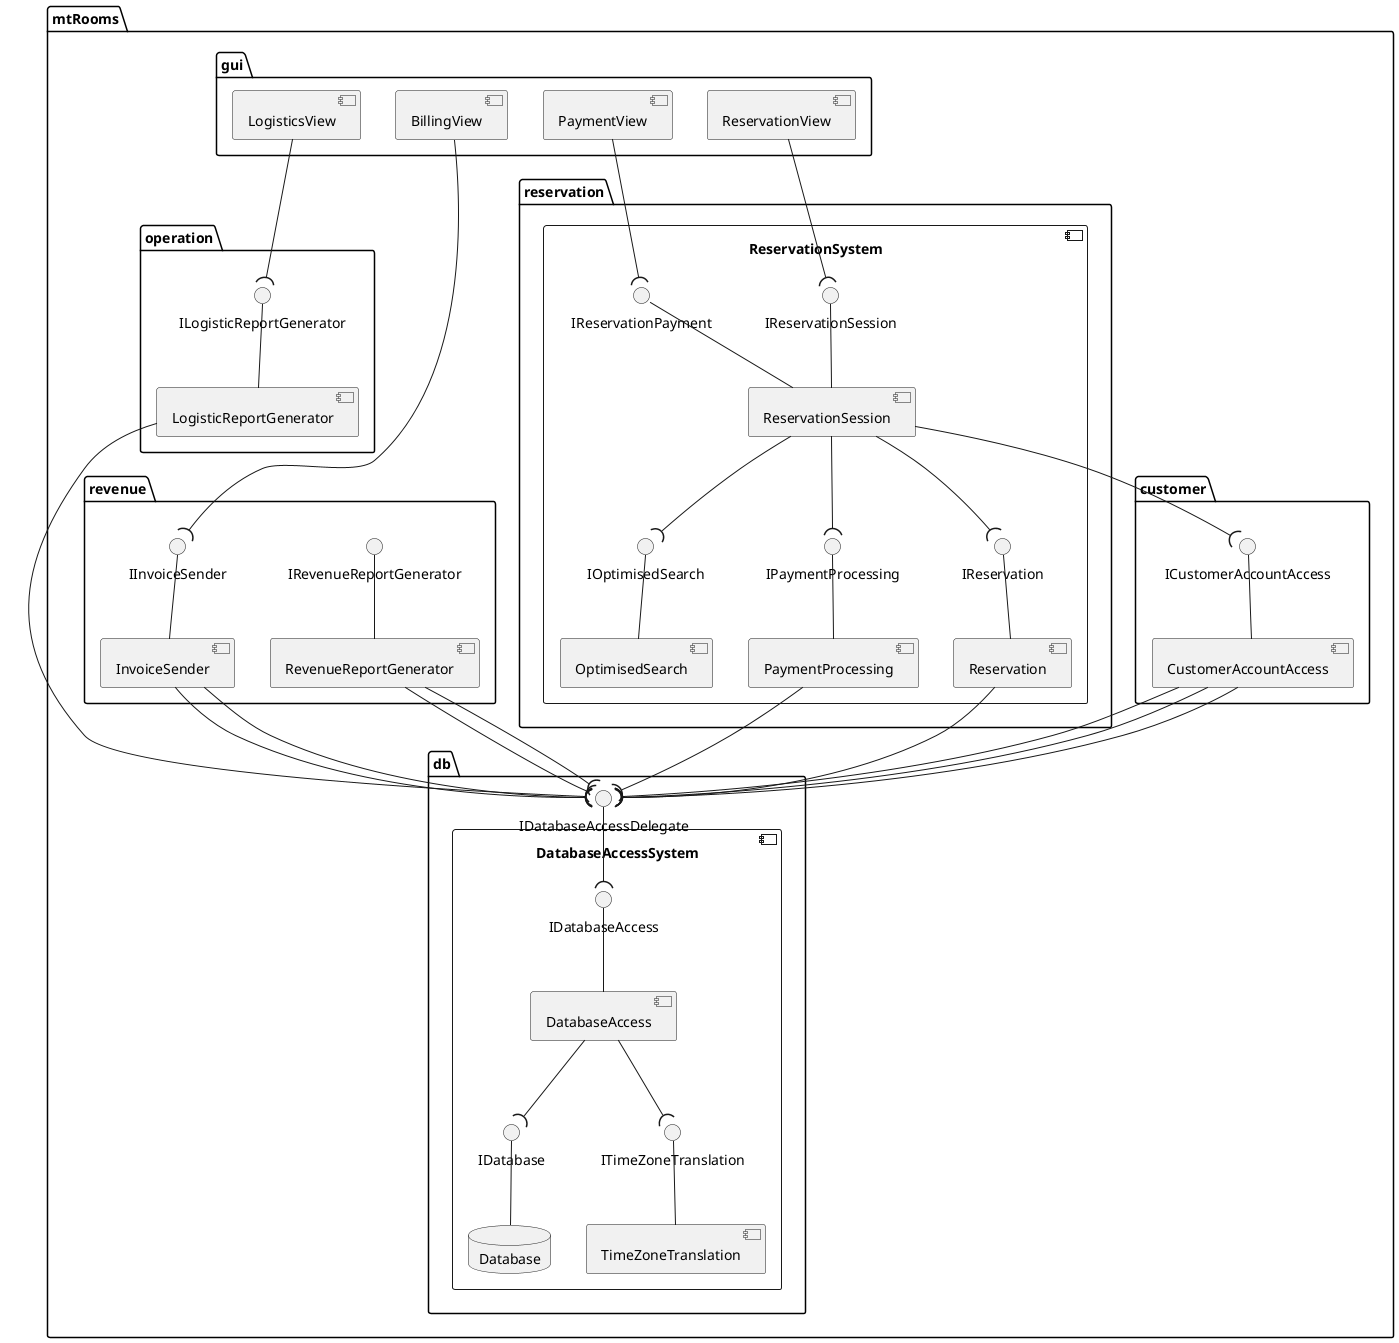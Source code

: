 @startuml

'skinparam linetype ortho
'skinparam linetype polyline

package mtRooms {
    package "gui" {
        [BillingView]
        [LogisticsView]
        [ReservationView]
        [PaymentView]
    }

    package "reservation" {
        component ReservationSystem {
            interface IReservationSession
            interface IReservationPayment
            [ReservationSession]
            interface IOptimisedSearch
            [OptimisedSearch]
            interface IPaymentProcessing
            [PaymentProcessing]
            interface IReservation
            [Reservation]

            IReservationSession -- ReservationSession
            IReservationPayment -- ReservationSession
            IOptimisedSearch -- OptimisedSearch

            ReservationSession --( IOptimisedSearch

            IReservation -- Reservation
            IPaymentProcessing -- PaymentProcessing
        }
    }

    package "customer" {
        interface ICustomerAccountAccess
        [CustomerAccountAccess]

        ICustomerAccountAccess -- CustomerAccountAccess
    }

    package "revenue" {
        [RevenueReportGenerator]
        interface IRevenueReportGenerator
        [InvoiceSender]
        interface IInvoiceSender

        IRevenueReportGenerator -- RevenueReportGenerator
        IInvoiceSender -- InvoiceSender
    }

    package "operation" {
        [LogisticReportGenerator]
        interface ILogisticReportGenerator

        ILogisticReportGenerator -- LogisticReportGenerator
    }

    package "db" {
        interface IDatabaseAccessDelegate

        component DatabaseAccessSystem {
            interface IDatabase
            database Database
            [DatabaseAccess]
            interface ITimeZoneTranslation
            [TimeZoneTranslation]
            ITimeZoneTranslation -- TimeZoneTranslation

            DatabaseAccess --( ITimeZoneTranslation
            IDatabase -- Database
            IDatabaseAccess -- DatabaseAccess
            DatabaseAccess --( IDatabase
        }

        IDatabaseAccessDelegate --( IDatabaseAccess
    }



    IInvoiceSender )-up- BillingView
    ILogisticReportGenerator )-up- LogisticsView
    ReservationView --( IReservationSession
    PaymentView --( IReservationPayment

    ReservationSession --( IPaymentProcessing
    ReservationSession --( IReservation
    ReservationSession --( ICustomerAccountAccess
    'OptimisedSearch -right-( IReservation

    Reservation --( IDatabaseAccessDelegate

    CustomerAccountAccess --( IDatabaseAccessDelegate
    CustomerAccountAccess --( IDatabaseAccessDelegate
    CustomerAccountAccess --( IDatabaseAccessDelegate

    PaymentProcessing --( IDatabaseAccessDelegate
    LogisticReportGenerator --( IDatabaseAccessDelegate
    InvoiceSender --( IDatabaseAccessDelegate
    InvoiceSender --( IDatabaseAccessDelegate
    RevenueReportGenerator --( IDatabaseAccessDelegate
    RevenueReportGenerator --( IDatabaseAccessDelegate
}

@enduml
